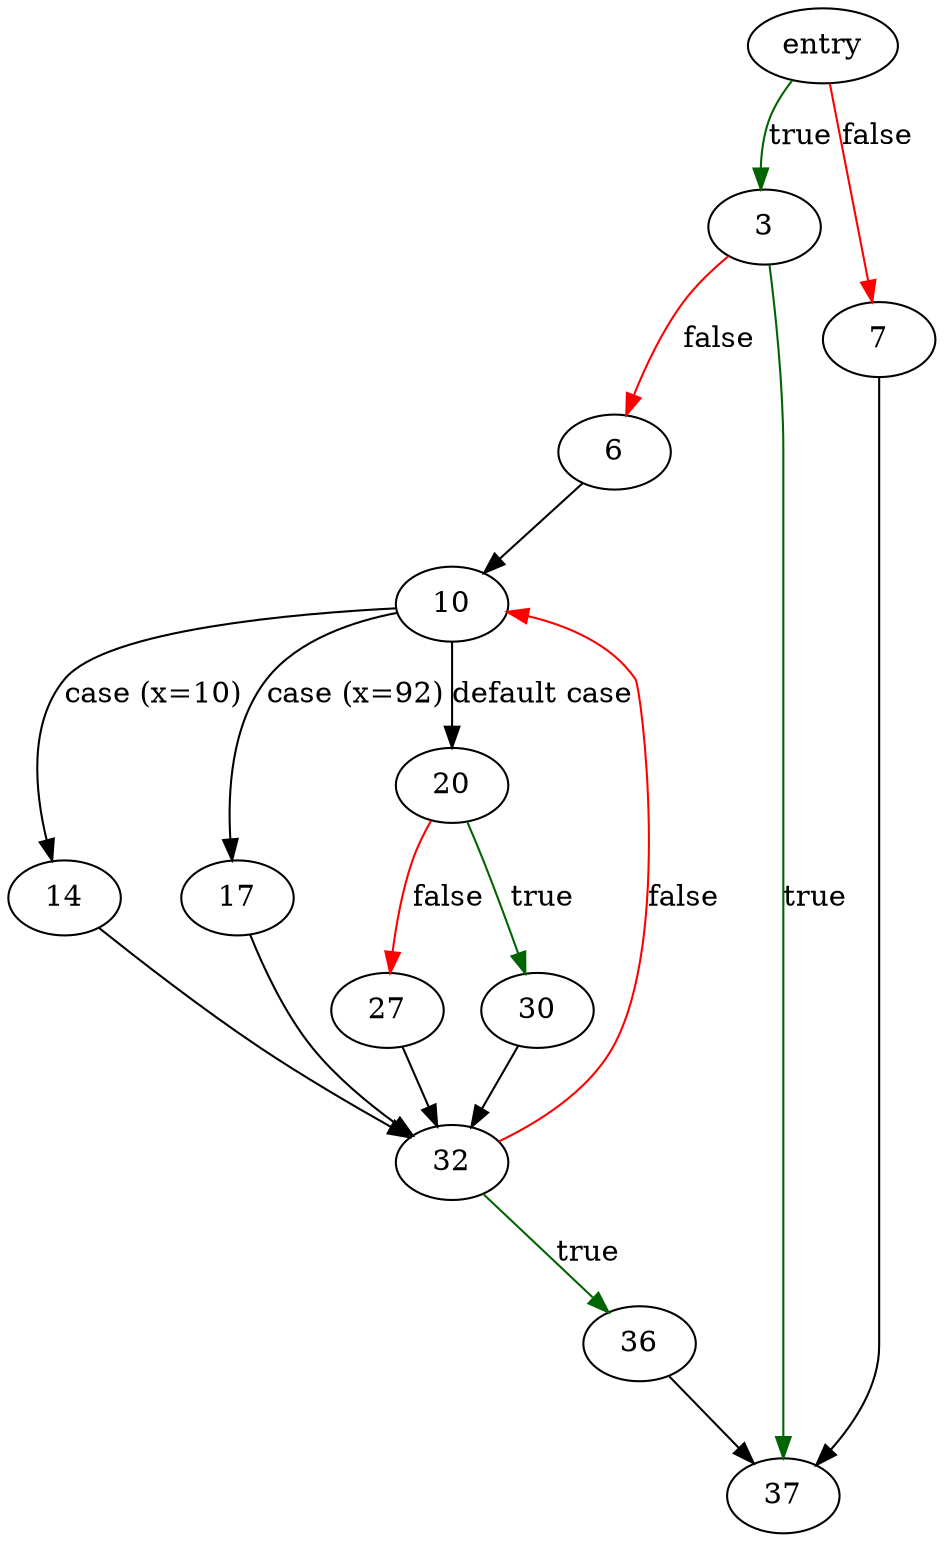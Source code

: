 digraph "print_filename" {
	// Node definitions.
	2 [label=entry];
	3;
	6;
	7;
	10;
	14;
	17;
	20;
	27;
	30;
	32;
	36;
	37;

	// Edge definitions.
	2 -> 3 [
		color=darkgreen
		label=true
	];
	2 -> 7 [
		color=red
		label=false
	];
	3 -> 6 [
		color=red
		label=false
	];
	3 -> 37 [
		color=darkgreen
		label=true
	];
	6 -> 10;
	7 -> 37;
	10 -> 14 [label="case (x=10)"];
	10 -> 17 [label="case (x=92)"];
	10 -> 20 [label="default case"];
	14 -> 32;
	17 -> 32;
	20 -> 27 [
		color=red
		label=false
	];
	20 -> 30 [
		color=darkgreen
		label=true
	];
	27 -> 32;
	30 -> 32;
	32 -> 10 [
		color=red
		label=false
	];
	32 -> 36 [
		color=darkgreen
		label=true
	];
	36 -> 37;
}